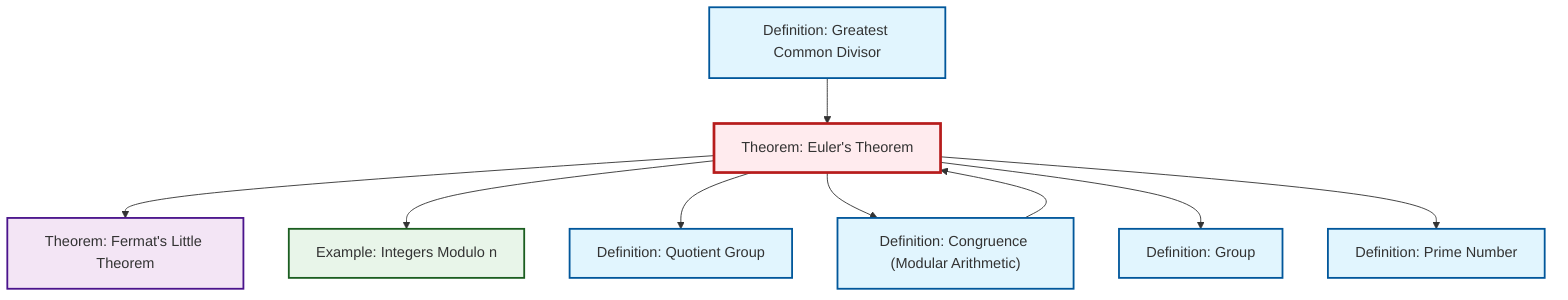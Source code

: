 graph TD
    classDef definition fill:#e1f5fe,stroke:#01579b,stroke-width:2px
    classDef theorem fill:#f3e5f5,stroke:#4a148c,stroke-width:2px
    classDef axiom fill:#fff3e0,stroke:#e65100,stroke-width:2px
    classDef example fill:#e8f5e9,stroke:#1b5e20,stroke-width:2px
    classDef current fill:#ffebee,stroke:#b71c1c,stroke-width:3px
    thm-fermat-little["Theorem: Fermat's Little Theorem"]:::theorem
    thm-euler["Theorem: Euler's Theorem"]:::theorem
    ex-quotient-integers-mod-n["Example: Integers Modulo n"]:::example
    def-prime["Definition: Prime Number"]:::definition
    def-quotient-group["Definition: Quotient Group"]:::definition
    def-gcd["Definition: Greatest Common Divisor"]:::definition
    def-congruence["Definition: Congruence (Modular Arithmetic)"]:::definition
    def-group["Definition: Group"]:::definition
    thm-euler --> thm-fermat-little
    thm-euler --> ex-quotient-integers-mod-n
    thm-euler --> def-quotient-group
    thm-euler --> def-congruence
    def-gcd --> thm-euler
    thm-euler --> def-group
    def-congruence --> thm-euler
    thm-euler --> def-prime
    class thm-euler current